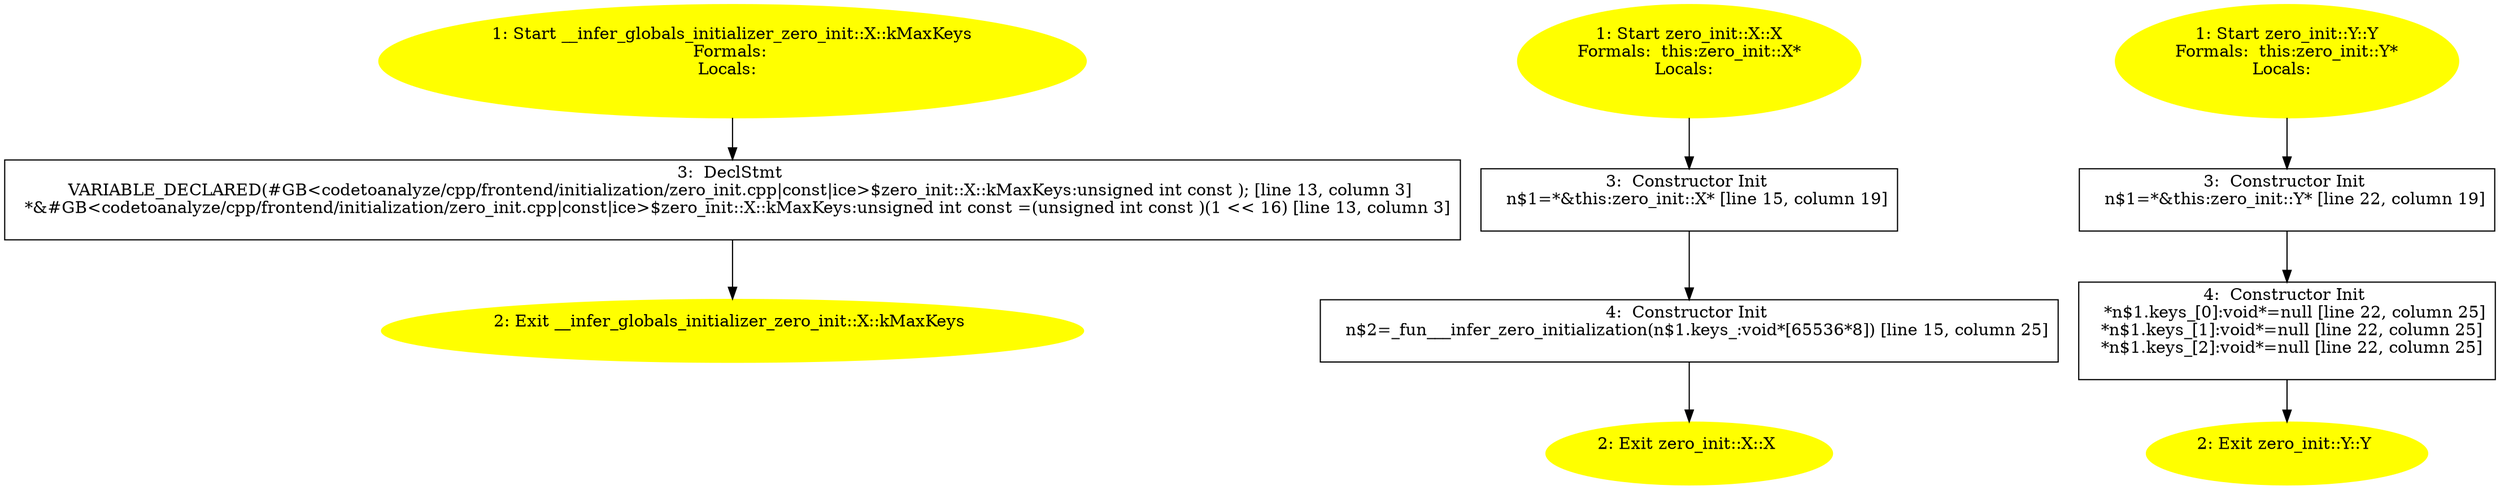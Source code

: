 /* @generated */
digraph cfg {
"kMaxKeys#X#__infer_globals_initializer_zero_init.cd983beeff3879de64cad137bc5d5f8c_1" [label="1: Start __infer_globals_initializer_zero_init::X::kMaxKeys\nFormals: \nLocals:  \n  " color=yellow style=filled]
	

	 "kMaxKeys#X#__infer_globals_initializer_zero_init.cd983beeff3879de64cad137bc5d5f8c_1" -> "kMaxKeys#X#__infer_globals_initializer_zero_init.cd983beeff3879de64cad137bc5d5f8c_3" ;
"kMaxKeys#X#__infer_globals_initializer_zero_init.cd983beeff3879de64cad137bc5d5f8c_2" [label="2: Exit __infer_globals_initializer_zero_init::X::kMaxKeys \n  " color=yellow style=filled]
	

"kMaxKeys#X#__infer_globals_initializer_zero_init.cd983beeff3879de64cad137bc5d5f8c_3" [label="3:  DeclStmt \n   VARIABLE_DECLARED(#GB<codetoanalyze/cpp/frontend/initialization/zero_init.cpp|const|ice>$zero_init::X::kMaxKeys:unsigned int const ); [line 13, column 3]\n  *&#GB<codetoanalyze/cpp/frontend/initialization/zero_init.cpp|const|ice>$zero_init::X::kMaxKeys:unsigned int const =(unsigned int const )(1 << 16) [line 13, column 3]\n " shape="box"]
	

	 "kMaxKeys#X#__infer_globals_initializer_zero_init.cd983beeff3879de64cad137bc5d5f8c_3" -> "kMaxKeys#X#__infer_globals_initializer_zero_init.cd983beeff3879de64cad137bc5d5f8c_2" ;
"X#X#zero_init#{1033941805165496697}.3e028b90ab5a1fd0dcfcba16724dcbde_1" [label="1: Start zero_init::X::X\nFormals:  this:zero_init::X*\nLocals:  \n  " color=yellow style=filled]
	

	 "X#X#zero_init#{1033941805165496697}.3e028b90ab5a1fd0dcfcba16724dcbde_1" -> "X#X#zero_init#{1033941805165496697}.3e028b90ab5a1fd0dcfcba16724dcbde_3" ;
"X#X#zero_init#{1033941805165496697}.3e028b90ab5a1fd0dcfcba16724dcbde_2" [label="2: Exit zero_init::X::X \n  " color=yellow style=filled]
	

"X#X#zero_init#{1033941805165496697}.3e028b90ab5a1fd0dcfcba16724dcbde_3" [label="3:  Constructor Init \n   n$1=*&this:zero_init::X* [line 15, column 19]\n " shape="box"]
	

	 "X#X#zero_init#{1033941805165496697}.3e028b90ab5a1fd0dcfcba16724dcbde_3" -> "X#X#zero_init#{1033941805165496697}.3e028b90ab5a1fd0dcfcba16724dcbde_4" ;
"X#X#zero_init#{1033941805165496697}.3e028b90ab5a1fd0dcfcba16724dcbde_4" [label="4:  Constructor Init \n   n$2=_fun___infer_zero_initialization(n$1.keys_:void*[65536*8]) [line 15, column 25]\n " shape="box"]
	

	 "X#X#zero_init#{1033941805165496697}.3e028b90ab5a1fd0dcfcba16724dcbde_4" -> "X#X#zero_init#{1033941805165496697}.3e028b90ab5a1fd0dcfcba16724dcbde_2" ;
"Y#Y#zero_init#{13622159389561709274}.656a0f0a779ff30f458eb0e0e36e2f3e_1" [label="1: Start zero_init::Y::Y\nFormals:  this:zero_init::Y*\nLocals:  \n  " color=yellow style=filled]
	

	 "Y#Y#zero_init#{13622159389561709274}.656a0f0a779ff30f458eb0e0e36e2f3e_1" -> "Y#Y#zero_init#{13622159389561709274}.656a0f0a779ff30f458eb0e0e36e2f3e_3" ;
"Y#Y#zero_init#{13622159389561709274}.656a0f0a779ff30f458eb0e0e36e2f3e_2" [label="2: Exit zero_init::Y::Y \n  " color=yellow style=filled]
	

"Y#Y#zero_init#{13622159389561709274}.656a0f0a779ff30f458eb0e0e36e2f3e_3" [label="3:  Constructor Init \n   n$1=*&this:zero_init::Y* [line 22, column 19]\n " shape="box"]
	

	 "Y#Y#zero_init#{13622159389561709274}.656a0f0a779ff30f458eb0e0e36e2f3e_3" -> "Y#Y#zero_init#{13622159389561709274}.656a0f0a779ff30f458eb0e0e36e2f3e_4" ;
"Y#Y#zero_init#{13622159389561709274}.656a0f0a779ff30f458eb0e0e36e2f3e_4" [label="4:  Constructor Init \n   *n$1.keys_[0]:void*=null [line 22, column 25]\n  *n$1.keys_[1]:void*=null [line 22, column 25]\n  *n$1.keys_[2]:void*=null [line 22, column 25]\n " shape="box"]
	

	 "Y#Y#zero_init#{13622159389561709274}.656a0f0a779ff30f458eb0e0e36e2f3e_4" -> "Y#Y#zero_init#{13622159389561709274}.656a0f0a779ff30f458eb0e0e36e2f3e_2" ;
}
